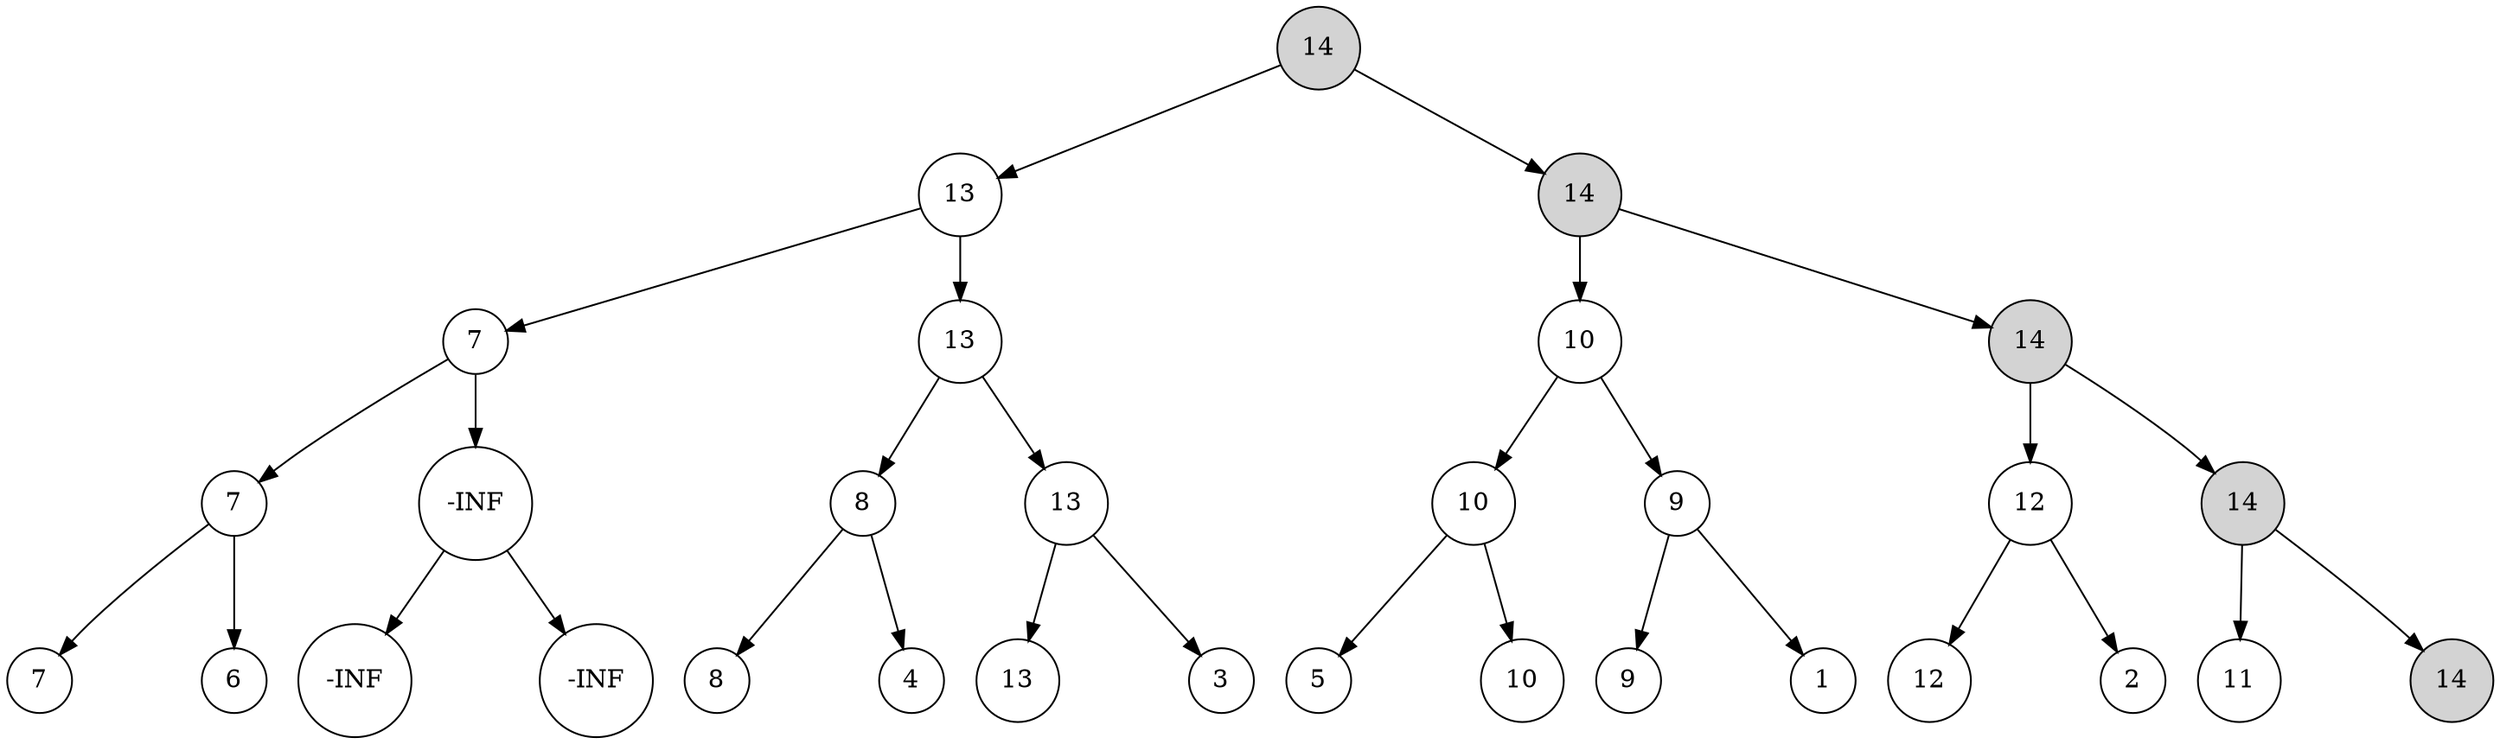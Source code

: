 digraph G{
	node[shape=circle]
	a14R[label="14", style=filled, fillcolor=lightgray, fontcolor=black];
	al13[label="13", style=filled, fillcolor=white, fontcolor=black];
	all7[label="7", style=filled, fillcolor=white, fontcolor=black];
	alll7[label="7", style=filled, fillcolor=white, fontcolor=black];
	allll7[label="7", style=filled, fillcolor=white, fontcolor=black];
	alllr6[label="6", style=filled, fillcolor=white, fontcolor=black];
	nilalllm7[label="", style=invis];
	alll7->allll7
	alll7->nilalllm7[style=invis];
	alll7->alllr6
	{rank=same allll7->nilalllm7->alllr6[style=invis]}
	allrINF[label="-INF", style=filled, fillcolor=white, fontcolor=black];
	allrlINF[label="-INF", style=filled, fillcolor=white, fontcolor=black];
	allrrINF[label="-INF", style=filled, fillcolor=white, fontcolor=black];
	nilallrmINF[label="", style=invis];
	allrINF->allrlINF
	allrINF->nilallrmINF[style=invis];
	allrINF->allrrINF
	{rank=same allrlINF->nilallrmINF->allrrINF[style=invis]}
	nilallm7[label="", style=invis];
	all7->alll7
	all7->nilallm7[style=invis];
	all7->allrINF
	{rank=same alll7->nilallm7->allrINF[style=invis]}
	alr13[label="13", style=filled, fillcolor=white, fontcolor=black];
	alrl8[label="8", style=filled, fillcolor=white, fontcolor=black];
	alrll8[label="8", style=filled, fillcolor=white, fontcolor=black];
	alrlr4[label="4", style=filled, fillcolor=white, fontcolor=black];
	nilalrlm8[label="", style=invis];
	alrl8->alrll8
	alrl8->nilalrlm8[style=invis];
	alrl8->alrlr4
	{rank=same alrll8->nilalrlm8->alrlr4[style=invis]}
	alrr13[label="13", style=filled, fillcolor=white, fontcolor=black];
	alrrl13[label="13", style=filled, fillcolor=white, fontcolor=black];
	alrrr3[label="3", style=filled, fillcolor=white, fontcolor=black];
	nilalrrm13[label="", style=invis];
	alrr13->alrrl13
	alrr13->nilalrrm13[style=invis];
	alrr13->alrrr3
	{rank=same alrrl13->nilalrrm13->alrrr3[style=invis]}
	nilalrm13[label="", style=invis];
	alr13->alrl8
	alr13->nilalrm13[style=invis];
	alr13->alrr13
	{rank=same alrl8->nilalrm13->alrr13[style=invis]}
	nilalm13[label="", style=invis];
	al13->all7
	al13->nilalm13[style=invis];
	al13->alr13
	{rank=same all7->nilalm13->alr13[style=invis]}
	ar14R[label="14", style=filled, fillcolor=lightgray, fontcolor=black];
	arl10[label="10", style=filled, fillcolor=white, fontcolor=black];
	arll10[label="10", style=filled, fillcolor=white, fontcolor=black];
	arlll5[label="5", style=filled, fillcolor=white, fontcolor=black];
	arllr10[label="10", style=filled, fillcolor=white, fontcolor=black];
	nilarllm10[label="", style=invis];
	arll10->arlll5
	arll10->nilarllm10[style=invis];
	arll10->arllr10
	{rank=same arlll5->nilarllm10->arllr10[style=invis]}
	arlr9[label="9", style=filled, fillcolor=white, fontcolor=black];
	arlrl9[label="9", style=filled, fillcolor=white, fontcolor=black];
	arlrr1[label="1", style=filled, fillcolor=white, fontcolor=black];
	nilarlrm9[label="", style=invis];
	arlr9->arlrl9
	arlr9->nilarlrm9[style=invis];
	arlr9->arlrr1
	{rank=same arlrl9->nilarlrm9->arlrr1[style=invis]}
	nilarlm10[label="", style=invis];
	arl10->arll10
	arl10->nilarlm10[style=invis];
	arl10->arlr9
	{rank=same arll10->nilarlm10->arlr9[style=invis]}
	arr14R[label="14", style=filled, fillcolor=lightgray, fontcolor=black];
	arrl12[label="12", style=filled, fillcolor=white, fontcolor=black];
	arrll12[label="12", style=filled, fillcolor=white, fontcolor=black];
	arrlr2[label="2", style=filled, fillcolor=white, fontcolor=black];
	nilarrlm12[label="", style=invis];
	arrl12->arrll12
	arrl12->nilarrlm12[style=invis];
	arrl12->arrlr2
	{rank=same arrll12->nilarrlm12->arrlr2[style=invis]}
	arrr14R[label="14", style=filled, fillcolor=lightgray, fontcolor=black];
	arrrl11[label="11", style=filled, fillcolor=white, fontcolor=black];
	arrrr14R[label="14", style=filled, fillcolor=lightgray, fontcolor=black];
	nilarrrm14R[label="", style=invis];
	arrr14R->arrrl11
	arrr14R->nilarrrm14R[style=invis];
	arrr14R->arrrr14R
	{rank=same arrrl11->nilarrrm14R->arrrr14R[style=invis]}
	nilarrm14R[label="", style=invis];
	arr14R->arrl12
	arr14R->nilarrm14R[style=invis];
	arr14R->arrr14R
	{rank=same arrl12->nilarrm14R->arrr14R[style=invis]}
	nilarm14R[label="", style=invis];
	ar14R->arl10
	ar14R->nilarm14R[style=invis];
	ar14R->arr14R
	{rank=same arl10->nilarm14R->arr14R[style=invis]}
	nilam14R[label="", style=invis];
	a14R->al13
	a14R->nilam14R[style=invis];
	a14R->ar14R
	{rank=same al13->nilam14R->ar14R[style=invis]}
}